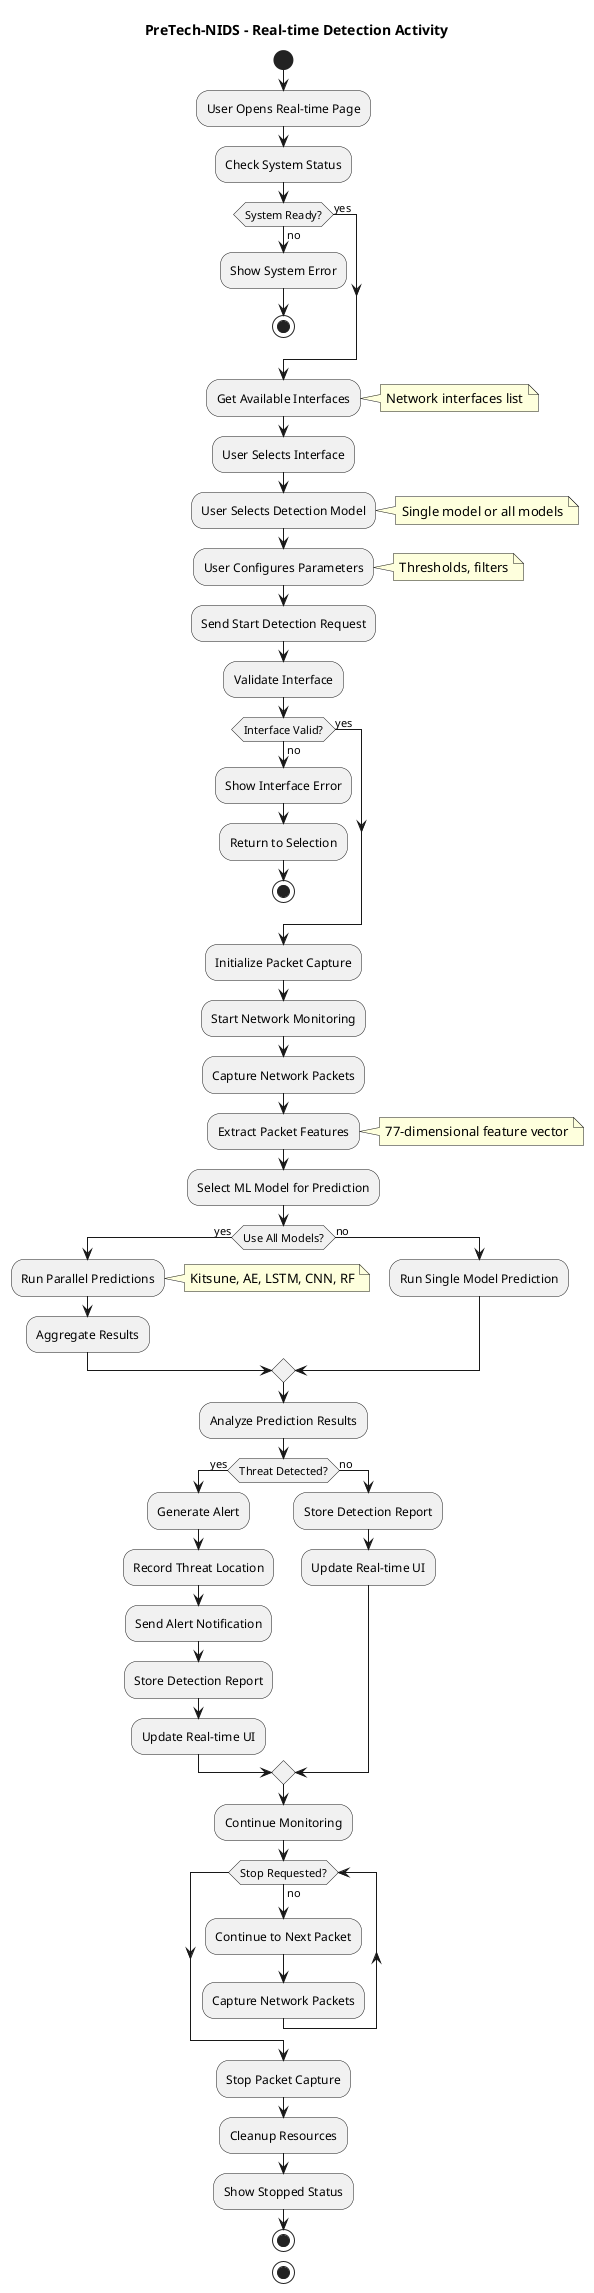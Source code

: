 @startuml
title PreTech-NIDS - Real-time Detection Activity
hide circle

start
:User Opens Real-time Page;

:Check System Status;
if (System Ready?) then (yes)
else (no)
  :Show System Error;
  stop
endif

:Get Available Interfaces;
note right: Network interfaces list

:User Selects Interface;

:User Selects Detection Model;
note right: Single model or all models

:User Configures Parameters;
note right: Thresholds, filters

:Send Start Detection Request;

:Validate Interface;
if (Interface Valid?) then (yes)
else (no)
  :Show Interface Error;
  :Return to Selection;
  stop
endif

:Initialize Packet Capture;

:Start Network Monitoring;

:Capture Network Packets;

:Extract Packet Features;
note right: 77-dimensional feature vector

:Select ML Model for Prediction;
if (Use All Models?) then (yes)
  :Run Parallel Predictions;
  note right: Kitsune, AE, LSTM, CNN, RF
  :Aggregate Results;
else (no)
  :Run Single Model Prediction;
endif

:Analyze Prediction Results;

if (Threat Detected?) then (yes)
  :Generate Alert;
  :Record Threat Location;
  :Send Alert Notification;
  :Store Detection Report;
  :Update Real-time UI;
else (no)
  :Store Detection Report;
  :Update Real-time UI;
endif

:Continue Monitoring;
while (Stop Requested?) is (no)
  :Continue to Next Packet;
  :Capture Network Packets;
endwhile
:Stop Packet Capture;
:Cleanup Resources;
:Show Stopped Status;
stop

stop
@enduml
